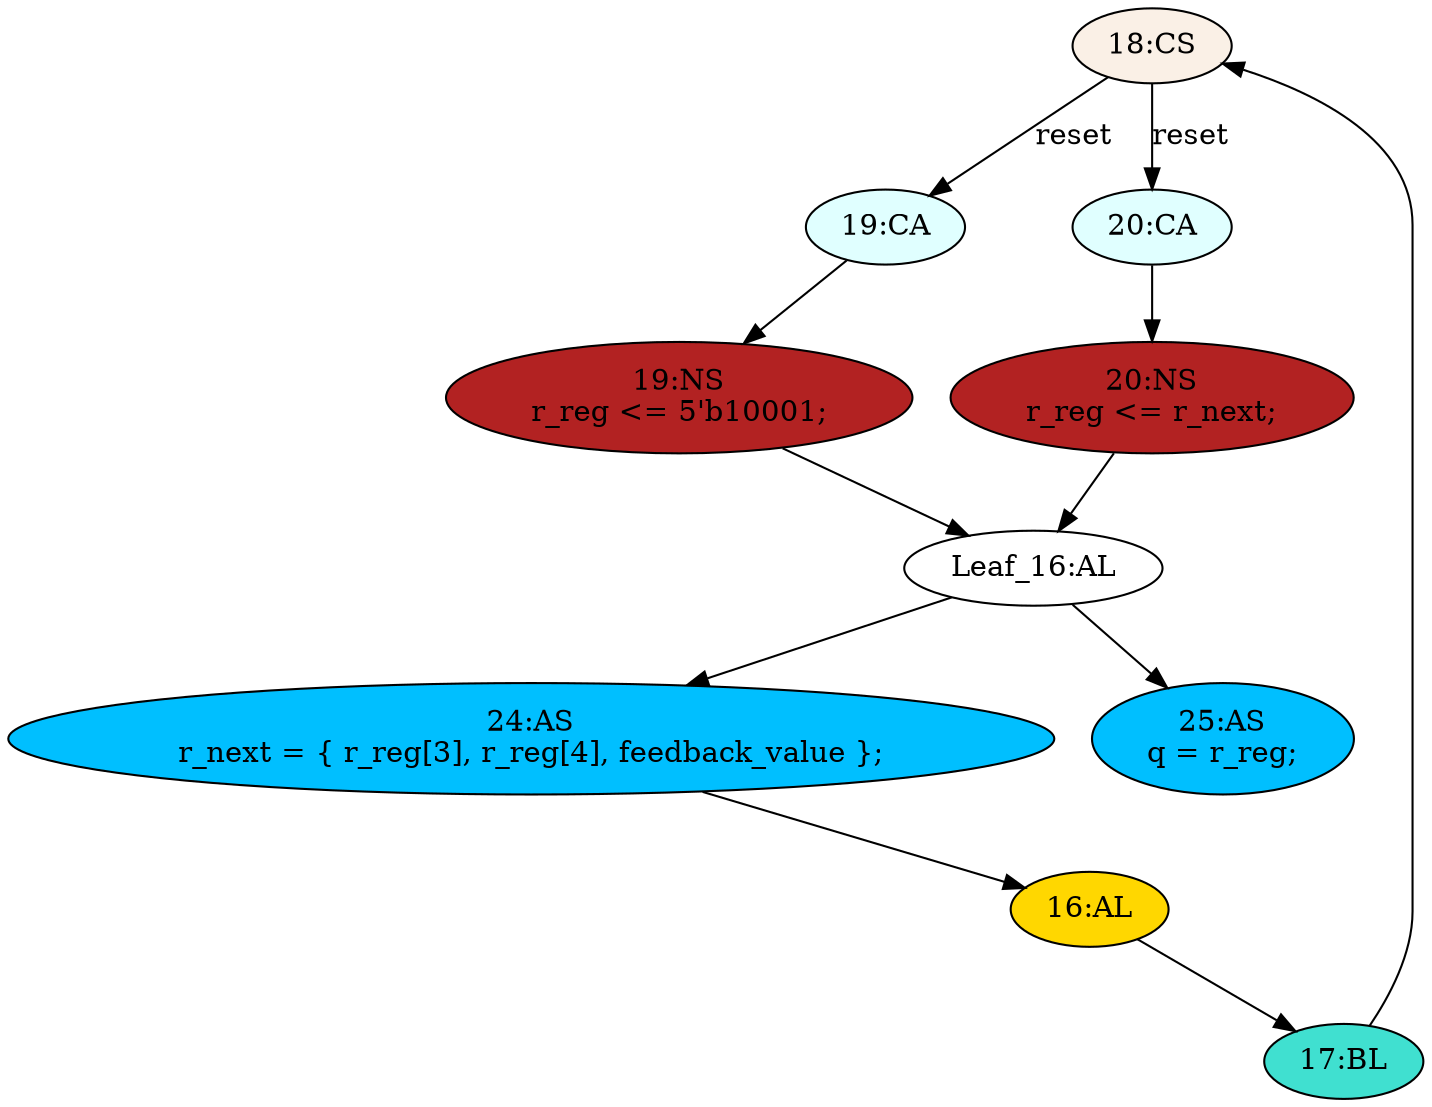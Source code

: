 strict digraph "compose( ,  )" {
	node [label="\N"];
	"18:CS"	[ast="<pyverilog.vparser.ast.CaseStatement object at 0x7f094dda3ed0>",
		fillcolor=linen,
		label="18:CS",
		statements="[]",
		style=filled,
		typ=CaseStatement];
	"19:CA"	[ast="<pyverilog.vparser.ast.Case object at 0x7f094dda34d0>",
		fillcolor=lightcyan,
		label="19:CA",
		statements="[]",
		style=filled,
		typ=Case];
	"18:CS" -> "19:CA"	[cond="['reset']",
		label=reset,
		lineno=18];
	"20:CA"	[ast="<pyverilog.vparser.ast.Case object at 0x7f094dd4e550>",
		fillcolor=lightcyan,
		label="20:CA",
		statements="[]",
		style=filled,
		typ=Case];
	"18:CS" -> "20:CA"	[cond="['reset']",
		label=reset,
		lineno=18];
	"19:NS"	[ast="<pyverilog.vparser.ast.NonblockingSubstitution object at 0x7f094dda3890>",
		fillcolor=firebrick,
		label="19:NS
r_reg <= 5'b10001;",
		statements="[<pyverilog.vparser.ast.NonblockingSubstitution object at 0x7f094dda3890>]",
		style=filled,
		typ=NonblockingSubstitution];
	"19:CA" -> "19:NS"	[cond="[]",
		lineno=None];
	"24:AS"	[ast="<pyverilog.vparser.ast.Assign object at 0x7f094ddbdd10>",
		def_var="['r_next']",
		fillcolor=deepskyblue,
		label="24:AS
r_next = { r_reg[3], r_reg[4], feedback_value };",
		statements="[]",
		style=filled,
		typ=Assign,
		use_var="['r_reg', 'r_reg', 'feedback_value']"];
	"16:AL"	[ast="<pyverilog.vparser.ast.Always object at 0x7f094dd56bd0>",
		clk_sens=True,
		fillcolor=gold,
		label="16:AL",
		sens="['clk']",
		statements="[]",
		style=filled,
		typ=Always,
		use_var="['reset', 'r_next']"];
	"24:AS" -> "16:AL";
	"Leaf_16:AL"	[def_var="['r_reg']",
		label="Leaf_16:AL"];
	"19:NS" -> "Leaf_16:AL"	[cond="[]",
		lineno=None];
	"17:BL"	[ast="<pyverilog.vparser.ast.Block object at 0x7f094dda3d10>",
		fillcolor=turquoise,
		label="17:BL",
		statements="[]",
		style=filled,
		typ=Block];
	"17:BL" -> "18:CS"	[cond="[]",
		lineno=None];
	"16:AL" -> "17:BL"	[cond="[]",
		lineno=None];
	"20:NS"	[ast="<pyverilog.vparser.ast.NonblockingSubstitution object at 0x7f094ddb1150>",
		fillcolor=firebrick,
		label="20:NS
r_reg <= r_next;",
		statements="[<pyverilog.vparser.ast.NonblockingSubstitution object at 0x7f094ddb1150>]",
		style=filled,
		typ=NonblockingSubstitution];
	"20:NS" -> "Leaf_16:AL"	[cond="[]",
		lineno=None];
	"20:CA" -> "20:NS"	[cond="[]",
		lineno=None];
	"Leaf_16:AL" -> "24:AS";
	"25:AS"	[ast="<pyverilog.vparser.ast.Assign object at 0x7f094dda6ad0>",
		def_var="['q']",
		fillcolor=deepskyblue,
		label="25:AS
q = r_reg;",
		statements="[]",
		style=filled,
		typ=Assign,
		use_var="['r_reg']"];
	"Leaf_16:AL" -> "25:AS";
}
